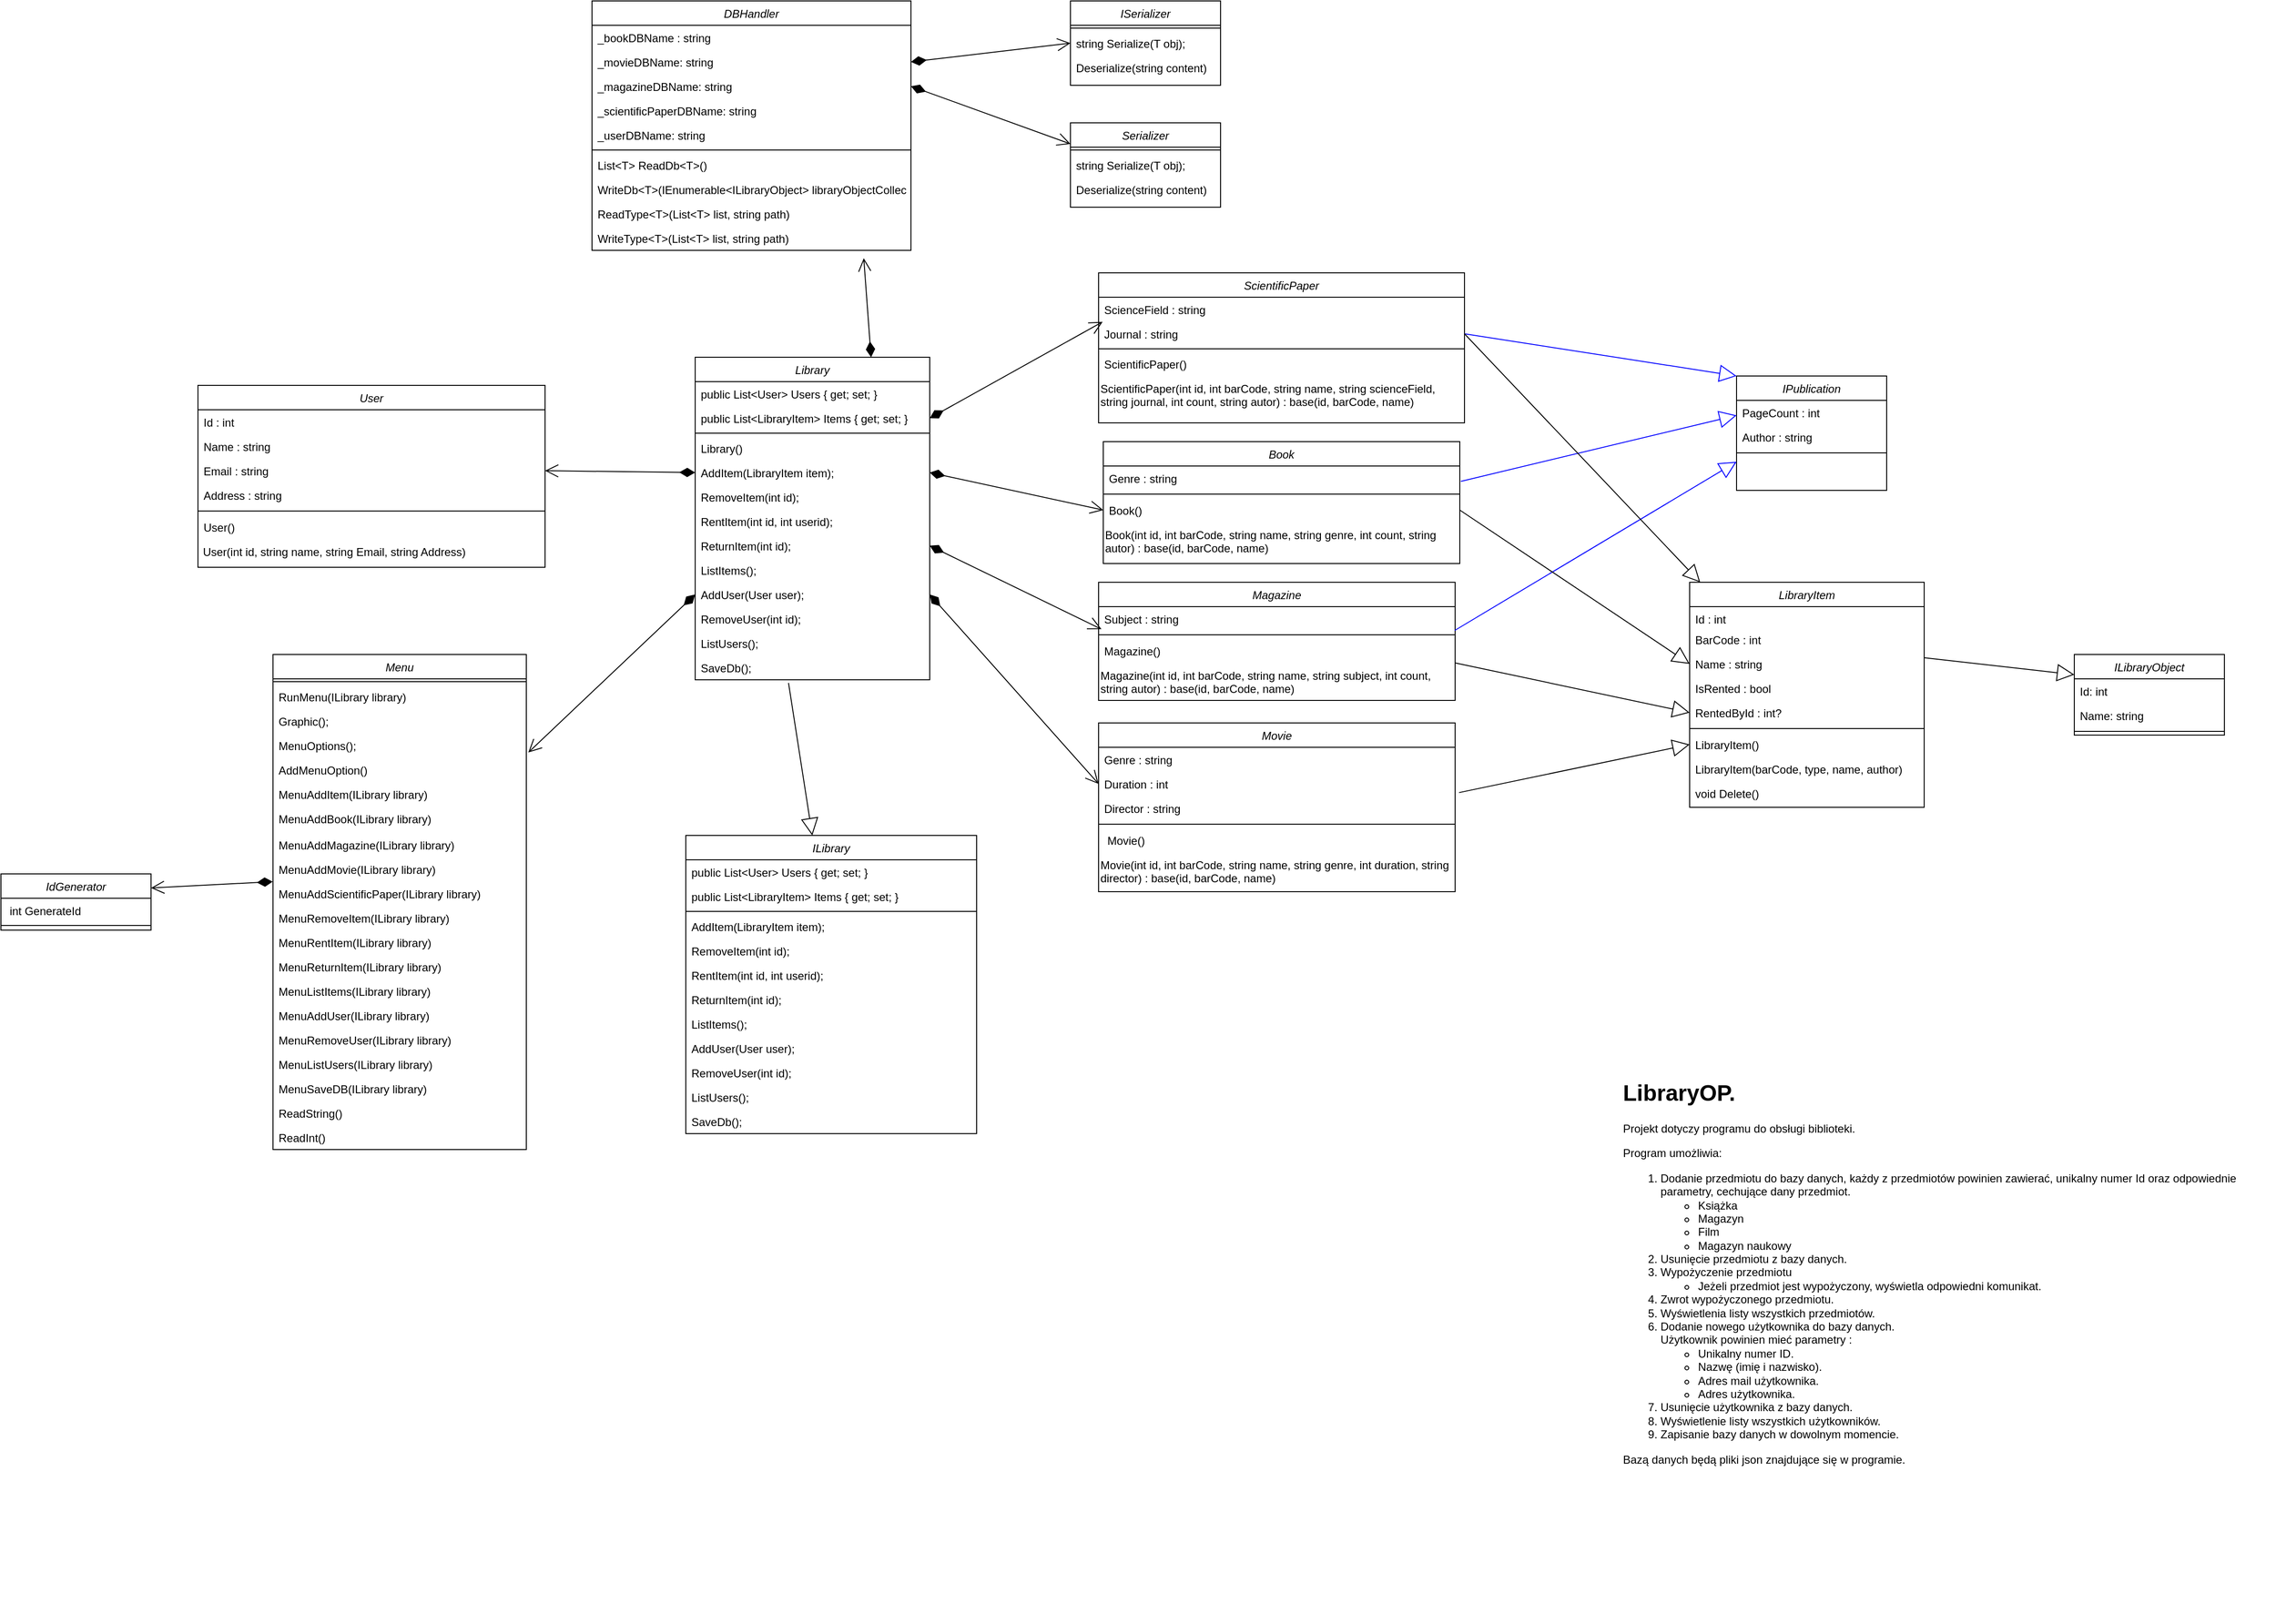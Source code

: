 <mxfile version="20.0.1" type="device"><diagram id="C5RBs43oDa-KdzZeNtuy" name="Page-1"><mxGraphModel dx="4221" dy="4567" grid="1" gridSize="10" guides="1" tooltips="1" connect="1" arrows="1" fold="1" page="1" pageScale="1" pageWidth="827" pageHeight="1169" math="0" shadow="0"><root><mxCell id="WIyWlLk6GJQsqaUBKTNV-0"/><mxCell id="WIyWlLk6GJQsqaUBKTNV-1" parent="WIyWlLk6GJQsqaUBKTNV-0"/><mxCell id="qsoftLetwUv-1XfRjj7w-7" value="LibraryItem" style="swimlane;fontStyle=2;align=center;verticalAlign=top;childLayout=stackLayout;horizontal=1;startSize=26;horizontalStack=0;resizeParent=1;resizeLast=0;collapsible=1;marginBottom=0;rounded=0;shadow=0;strokeWidth=1;" parent="WIyWlLk6GJQsqaUBKTNV-1" vertex="1"><mxGeometry x="1030" y="-1110" width="250" height="240" as="geometry"><mxRectangle x="230" y="140" width="160" height="26" as="alternateBounds"/></mxGeometry></mxCell><mxCell id="qsoftLetwUv-1XfRjj7w-8" value="Id : int" style="text;align=left;verticalAlign=top;spacingLeft=4;spacingRight=4;overflow=hidden;rotatable=0;points=[[0,0.5],[1,0.5]];portConstraint=eastwest;" parent="qsoftLetwUv-1XfRjj7w-7" vertex="1"><mxGeometry y="26" width="250" height="22" as="geometry"/></mxCell><mxCell id="qsoftLetwUv-1XfRjj7w-9" value="BarCode : int" style="text;align=left;verticalAlign=top;spacingLeft=4;spacingRight=4;overflow=hidden;rotatable=0;points=[[0,0.5],[1,0.5]];portConstraint=eastwest;rounded=0;shadow=0;html=0;" parent="qsoftLetwUv-1XfRjj7w-7" vertex="1"><mxGeometry y="48" width="250" height="26" as="geometry"/></mxCell><mxCell id="qsoftLetwUv-1XfRjj7w-42" value="Name : string" style="text;align=left;verticalAlign=top;spacingLeft=4;spacingRight=4;overflow=hidden;rotatable=0;points=[[0,0.5],[1,0.5]];portConstraint=eastwest;rounded=0;shadow=0;html=0;" parent="qsoftLetwUv-1XfRjj7w-7" vertex="1"><mxGeometry y="74" width="250" height="26" as="geometry"/></mxCell><mxCell id="qsoftLetwUv-1XfRjj7w-46" value="IsRented : bool" style="text;align=left;verticalAlign=top;spacingLeft=4;spacingRight=4;overflow=hidden;rotatable=0;points=[[0,0.5],[1,0.5]];portConstraint=eastwest;rounded=0;shadow=0;html=0;" parent="qsoftLetwUv-1XfRjj7w-7" vertex="1"><mxGeometry y="100" width="250" height="26" as="geometry"/></mxCell><mxCell id="qsoftLetwUv-1XfRjj7w-64" value="RentedById : int?" style="text;align=left;verticalAlign=top;spacingLeft=4;spacingRight=4;overflow=hidden;rotatable=0;points=[[0,0.5],[1,0.5]];portConstraint=eastwest;rounded=0;shadow=0;html=0;" parent="qsoftLetwUv-1XfRjj7w-7" vertex="1"><mxGeometry y="126" width="250" height="26" as="geometry"/></mxCell><mxCell id="qsoftLetwUv-1XfRjj7w-11" value="" style="line;html=1;strokeWidth=1;align=left;verticalAlign=middle;spacingTop=-1;spacingLeft=3;spacingRight=3;rotatable=0;labelPosition=right;points=[];portConstraint=eastwest;" parent="qsoftLetwUv-1XfRjj7w-7" vertex="1"><mxGeometry y="152" width="250" height="8" as="geometry"/></mxCell><mxCell id="qsoftLetwUv-1XfRjj7w-12" value="LibraryItem()" style="text;align=left;verticalAlign=top;spacingLeft=4;spacingRight=4;overflow=hidden;rotatable=0;points=[[0,0.5],[1,0.5]];portConstraint=eastwest;" parent="qsoftLetwUv-1XfRjj7w-7" vertex="1"><mxGeometry y="160" width="250" height="26" as="geometry"/></mxCell><mxCell id="PAj02C2K0iQM7mVPFF3U-43" value="LibraryItem(barCode, type, name, author)" style="text;align=left;verticalAlign=top;spacingLeft=4;spacingRight=4;overflow=hidden;rotatable=0;points=[[0,0.5],[1,0.5]];portConstraint=eastwest;" parent="qsoftLetwUv-1XfRjj7w-7" vertex="1"><mxGeometry y="186" width="250" height="26" as="geometry"/></mxCell><mxCell id="qsoftLetwUv-1XfRjj7w-48" value="void Delete()" style="text;align=left;verticalAlign=top;spacingLeft=4;spacingRight=4;overflow=hidden;rotatable=0;points=[[0,0.5],[1,0.5]];portConstraint=eastwest;" parent="qsoftLetwUv-1XfRjj7w-7" vertex="1"><mxGeometry y="212" width="250" height="18" as="geometry"/></mxCell><mxCell id="qsoftLetwUv-1XfRjj7w-14" value="Book" style="swimlane;fontStyle=2;align=center;verticalAlign=top;childLayout=stackLayout;horizontal=1;startSize=26;horizontalStack=0;resizeParent=1;resizeLast=0;collapsible=1;marginBottom=0;rounded=0;shadow=0;strokeWidth=1;" parent="WIyWlLk6GJQsqaUBKTNV-1" vertex="1"><mxGeometry x="405" y="-1260" width="380" height="130" as="geometry"><mxRectangle x="230" y="140" width="160" height="26" as="alternateBounds"/></mxGeometry></mxCell><mxCell id="qsoftLetwUv-1XfRjj7w-51" value="Genre : string" style="text;align=left;verticalAlign=top;spacingLeft=4;spacingRight=4;overflow=hidden;rotatable=0;points=[[0,0.5],[1,0.5]];portConstraint=eastwest;" parent="qsoftLetwUv-1XfRjj7w-14" vertex="1"><mxGeometry y="26" width="380" height="26" as="geometry"/></mxCell><mxCell id="qsoftLetwUv-1XfRjj7w-18" value="" style="line;html=1;strokeWidth=1;align=left;verticalAlign=middle;spacingTop=-1;spacingLeft=3;spacingRight=3;rotatable=0;labelPosition=right;points=[];portConstraint=eastwest;" parent="qsoftLetwUv-1XfRjj7w-14" vertex="1"><mxGeometry y="52" width="380" height="8" as="geometry"/></mxCell><mxCell id="PAj02C2K0iQM7mVPFF3U-49" value="Book() &#xA;&#xA;" style="text;align=left;verticalAlign=top;spacingLeft=4;spacingRight=4;overflow=hidden;rotatable=0;points=[[0,0.5],[1,0.5]];portConstraint=eastwest;" parent="qsoftLetwUv-1XfRjj7w-14" vertex="1"><mxGeometry y="60" width="380" height="26" as="geometry"/></mxCell><mxCell id="PAj02C2K0iQM7mVPFF3U-52" value="Book(int id, int barCode, string name, string genre, int count, string autor) : base(id, barCode, name)" style="text;whiteSpace=wrap;html=1;" parent="qsoftLetwUv-1XfRjj7w-14" vertex="1"><mxGeometry y="86" width="380" height="30" as="geometry"/></mxCell><mxCell id="qsoftLetwUv-1XfRjj7w-21" value="Movie" style="swimlane;fontStyle=2;align=center;verticalAlign=top;childLayout=stackLayout;horizontal=1;startSize=26;horizontalStack=0;resizeParent=1;resizeLast=0;collapsible=1;marginBottom=0;rounded=0;shadow=0;strokeWidth=1;" parent="WIyWlLk6GJQsqaUBKTNV-1" vertex="1"><mxGeometry x="400" y="-960" width="380" height="180" as="geometry"><mxRectangle x="230" y="140" width="160" height="26" as="alternateBounds"/></mxGeometry></mxCell><mxCell id="qsoftLetwUv-1XfRjj7w-22" value="Genre : string" style="text;align=left;verticalAlign=top;spacingLeft=4;spacingRight=4;overflow=hidden;rotatable=0;points=[[0,0.5],[1,0.5]];portConstraint=eastwest;" parent="qsoftLetwUv-1XfRjj7w-21" vertex="1"><mxGeometry y="26" width="380" height="26" as="geometry"/></mxCell><mxCell id="qsoftLetwUv-1XfRjj7w-52" value="Duration : int" style="text;align=left;verticalAlign=top;spacingLeft=4;spacingRight=4;overflow=hidden;rotatable=0;points=[[0,0.5],[1,0.5]];portConstraint=eastwest;" parent="qsoftLetwUv-1XfRjj7w-21" vertex="1"><mxGeometry y="52" width="380" height="26" as="geometry"/></mxCell><mxCell id="qsoftLetwUv-1XfRjj7w-56" value="Director : string" style="text;align=left;verticalAlign=top;spacingLeft=4;spacingRight=4;overflow=hidden;rotatable=0;points=[[0,0.5],[1,0.5]];portConstraint=eastwest;" parent="qsoftLetwUv-1XfRjj7w-21" vertex="1"><mxGeometry y="78" width="380" height="26" as="geometry"/></mxCell><mxCell id="qsoftLetwUv-1XfRjj7w-25" value="" style="line;html=1;strokeWidth=1;align=left;verticalAlign=middle;spacingTop=-1;spacingLeft=3;spacingRight=3;rotatable=0;labelPosition=right;points=[];portConstraint=eastwest;" parent="qsoftLetwUv-1XfRjj7w-21" vertex="1"><mxGeometry y="104" width="380" height="8" as="geometry"/></mxCell><mxCell id="PAj02C2K0iQM7mVPFF3U-50" value=" Movie()" style="text;align=left;verticalAlign=top;spacingLeft=4;spacingRight=4;overflow=hidden;rotatable=0;points=[[0,0.5],[1,0.5]];portConstraint=eastwest;" parent="qsoftLetwUv-1XfRjj7w-21" vertex="1"><mxGeometry y="112" width="380" height="26" as="geometry"/></mxCell><mxCell id="PAj02C2K0iQM7mVPFF3U-54" value="Movie(int id, int barCode, string name, string genre, int duration, string director) : base(id, barCode, name)" style="text;whiteSpace=wrap;html=1;" parent="qsoftLetwUv-1XfRjj7w-21" vertex="1"><mxGeometry y="138" width="380" height="30" as="geometry"/></mxCell><mxCell id="qsoftLetwUv-1XfRjj7w-28" value="Magazine" style="swimlane;fontStyle=2;align=center;verticalAlign=top;childLayout=stackLayout;horizontal=1;startSize=26;horizontalStack=0;resizeParent=1;resizeLast=0;collapsible=1;marginBottom=0;rounded=0;shadow=0;strokeWidth=1;" parent="WIyWlLk6GJQsqaUBKTNV-1" vertex="1"><mxGeometry x="400" y="-1110" width="380" height="126" as="geometry"><mxRectangle x="230" y="140" width="160" height="26" as="alternateBounds"/></mxGeometry></mxCell><mxCell id="qsoftLetwUv-1XfRjj7w-29" value="Subject : string" style="text;align=left;verticalAlign=top;spacingLeft=4;spacingRight=4;overflow=hidden;rotatable=0;points=[[0,0.5],[1,0.5]];portConstraint=eastwest;" parent="qsoftLetwUv-1XfRjj7w-28" vertex="1"><mxGeometry y="26" width="380" height="26" as="geometry"/></mxCell><mxCell id="qsoftLetwUv-1XfRjj7w-32" value="" style="line;html=1;strokeWidth=1;align=left;verticalAlign=middle;spacingTop=-1;spacingLeft=3;spacingRight=3;rotatable=0;labelPosition=right;points=[];portConstraint=eastwest;" parent="qsoftLetwUv-1XfRjj7w-28" vertex="1"><mxGeometry y="52" width="380" height="8" as="geometry"/></mxCell><mxCell id="PAj02C2K0iQM7mVPFF3U-48" value="Magazine()" style="text;align=left;verticalAlign=top;spacingLeft=4;spacingRight=4;overflow=hidden;rotatable=0;points=[[0,0.5],[1,0.5]];portConstraint=eastwest;" parent="qsoftLetwUv-1XfRjj7w-28" vertex="1"><mxGeometry y="60" width="380" height="26" as="geometry"/></mxCell><mxCell id="PAj02C2K0iQM7mVPFF3U-53" value="Magazine(int id, int barCode, string name, string subject, int count, string autor) : base(id, barCode, name)" style="text;whiteSpace=wrap;html=1;" parent="qsoftLetwUv-1XfRjj7w-28" vertex="1"><mxGeometry y="86" width="380" height="30" as="geometry"/></mxCell><mxCell id="qsoftLetwUv-1XfRjj7w-35" value="ScientificPaper" style="swimlane;fontStyle=2;align=center;verticalAlign=top;childLayout=stackLayout;horizontal=1;startSize=26;horizontalStack=0;resizeParent=1;resizeLast=0;collapsible=1;marginBottom=0;rounded=0;shadow=0;strokeWidth=1;" parent="WIyWlLk6GJQsqaUBKTNV-1" vertex="1"><mxGeometry x="400" y="-1440" width="390" height="160" as="geometry"><mxRectangle x="230" y="140" width="160" height="26" as="alternateBounds"/></mxGeometry></mxCell><mxCell id="qsoftLetwUv-1XfRjj7w-36" value="ScienceField : string" style="text;align=left;verticalAlign=top;spacingLeft=4;spacingRight=4;overflow=hidden;rotatable=0;points=[[0,0.5],[1,0.5]];portConstraint=eastwest;" parent="qsoftLetwUv-1XfRjj7w-35" vertex="1"><mxGeometry y="26" width="390" height="26" as="geometry"/></mxCell><mxCell id="qsoftLetwUv-1XfRjj7w-53" value="Journal : string" style="text;align=left;verticalAlign=top;spacingLeft=4;spacingRight=4;overflow=hidden;rotatable=0;points=[[0,0.5],[1,0.5]];portConstraint=eastwest;rounded=0;shadow=0;html=0;" parent="qsoftLetwUv-1XfRjj7w-35" vertex="1"><mxGeometry y="52" width="390" height="26" as="geometry"/></mxCell><mxCell id="qsoftLetwUv-1XfRjj7w-39" value="" style="line;html=1;strokeWidth=1;align=left;verticalAlign=middle;spacingTop=-1;spacingLeft=3;spacingRight=3;rotatable=0;labelPosition=right;points=[];portConstraint=eastwest;" parent="qsoftLetwUv-1XfRjj7w-35" vertex="1"><mxGeometry y="78" width="390" height="6" as="geometry"/></mxCell><mxCell id="PAj02C2K0iQM7mVPFF3U-55" value="ScientificPaper()" style="text;align=left;verticalAlign=top;spacingLeft=4;spacingRight=4;overflow=hidden;rotatable=0;points=[[0,0.5],[1,0.5]];portConstraint=eastwest;" parent="qsoftLetwUv-1XfRjj7w-35" vertex="1"><mxGeometry y="84" width="390" height="26" as="geometry"/></mxCell><mxCell id="PAj02C2K0iQM7mVPFF3U-51" value="ScientificPaper(int id, int barCode, string name, string scienceField, string journal, int count, string autor) : base(id, barCode, name)" style="text;whiteSpace=wrap;html=1;" parent="qsoftLetwUv-1XfRjj7w-35" vertex="1"><mxGeometry y="110" width="390" height="30" as="geometry"/></mxCell><mxCell id="qsoftLetwUv-1XfRjj7w-57" value="IPublication" style="swimlane;fontStyle=2;align=center;verticalAlign=top;childLayout=stackLayout;horizontal=1;startSize=26;horizontalStack=0;resizeParent=1;resizeLast=0;collapsible=1;marginBottom=0;rounded=0;shadow=0;strokeWidth=1;" parent="WIyWlLk6GJQsqaUBKTNV-1" vertex="1"><mxGeometry x="1080" y="-1330" width="160" height="122" as="geometry"><mxRectangle x="230" y="140" width="160" height="26" as="alternateBounds"/></mxGeometry></mxCell><mxCell id="qsoftLetwUv-1XfRjj7w-59" value="PageCount : int" style="text;align=left;verticalAlign=top;spacingLeft=4;spacingRight=4;overflow=hidden;rotatable=0;points=[[0,0.5],[1,0.5]];portConstraint=eastwest;rounded=0;shadow=0;html=0;" parent="qsoftLetwUv-1XfRjj7w-57" vertex="1"><mxGeometry y="26" width="160" height="26" as="geometry"/></mxCell><mxCell id="qsoftLetwUv-1XfRjj7w-63" value="Author : string" style="text;align=left;verticalAlign=top;spacingLeft=4;spacingRight=4;overflow=hidden;rotatable=0;points=[[0,0.5],[1,0.5]];portConstraint=eastwest;rounded=0;shadow=0;html=0;" parent="qsoftLetwUv-1XfRjj7w-57" vertex="1"><mxGeometry y="52" width="160" height="26" as="geometry"/></mxCell><mxCell id="qsoftLetwUv-1XfRjj7w-61" value="" style="line;html=1;strokeWidth=1;align=left;verticalAlign=middle;spacingTop=-1;spacingLeft=3;spacingRight=3;rotatable=0;labelPosition=right;points=[];portConstraint=eastwest;" parent="qsoftLetwUv-1XfRjj7w-57" vertex="1"><mxGeometry y="78" width="160" height="8" as="geometry"/></mxCell><mxCell id="qsoftLetwUv-1XfRjj7w-65" value="User" style="swimlane;fontStyle=2;align=center;verticalAlign=top;childLayout=stackLayout;horizontal=1;startSize=26;horizontalStack=0;resizeParent=1;resizeLast=0;collapsible=1;marginBottom=0;rounded=0;shadow=0;strokeWidth=1;" parent="WIyWlLk6GJQsqaUBKTNV-1" vertex="1"><mxGeometry x="-560" y="-1320" width="370" height="194" as="geometry"><mxRectangle x="230" y="140" width="160" height="26" as="alternateBounds"/></mxGeometry></mxCell><mxCell id="qsoftLetwUv-1XfRjj7w-66" value="Id : int" style="text;align=left;verticalAlign=top;spacingLeft=4;spacingRight=4;overflow=hidden;rotatable=0;points=[[0,0.5],[1,0.5]];portConstraint=eastwest;" parent="qsoftLetwUv-1XfRjj7w-65" vertex="1"><mxGeometry y="26" width="370" height="26" as="geometry"/></mxCell><mxCell id="qsoftLetwUv-1XfRjj7w-70" value="Name : string" style="text;align=left;verticalAlign=top;spacingLeft=4;spacingRight=4;overflow=hidden;rotatable=0;points=[[0,0.5],[1,0.5]];portConstraint=eastwest;" parent="qsoftLetwUv-1XfRjj7w-65" vertex="1"><mxGeometry y="52" width="370" height="26" as="geometry"/></mxCell><mxCell id="qsoftLetwUv-1XfRjj7w-71" value="Email : string" style="text;align=left;verticalAlign=top;spacingLeft=4;spacingRight=4;overflow=hidden;rotatable=0;points=[[0,0.5],[1,0.5]];portConstraint=eastwest;" parent="qsoftLetwUv-1XfRjj7w-65" vertex="1"><mxGeometry y="78" width="370" height="26" as="geometry"/></mxCell><mxCell id="qsoftLetwUv-1XfRjj7w-72" value="Address : string" style="text;align=left;verticalAlign=top;spacingLeft=4;spacingRight=4;overflow=hidden;rotatable=0;points=[[0,0.5],[1,0.5]];portConstraint=eastwest;" parent="qsoftLetwUv-1XfRjj7w-65" vertex="1"><mxGeometry y="104" width="370" height="26" as="geometry"/></mxCell><mxCell id="qsoftLetwUv-1XfRjj7w-67" value="" style="line;html=1;strokeWidth=1;align=left;verticalAlign=middle;spacingTop=-1;spacingLeft=3;spacingRight=3;rotatable=0;labelPosition=right;points=[];portConstraint=eastwest;" parent="qsoftLetwUv-1XfRjj7w-65" vertex="1"><mxGeometry y="130" width="370" height="8" as="geometry"/></mxCell><mxCell id="qsoftLetwUv-1XfRjj7w-80" value="User() " style="text;align=left;verticalAlign=top;spacingLeft=4;spacingRight=4;overflow=hidden;rotatable=0;points=[[0,0.5],[1,0.5]];portConstraint=eastwest;" parent="qsoftLetwUv-1XfRjj7w-65" vertex="1"><mxGeometry y="138" width="370" height="26" as="geometry"/></mxCell><mxCell id="PAj02C2K0iQM7mVPFF3U-47" value="&amp;nbsp;User(int id, string name, string Email, string Address) " style="text;whiteSpace=wrap;html=1;" parent="qsoftLetwUv-1XfRjj7w-65" vertex="1"><mxGeometry y="164" width="370" height="30" as="geometry"/></mxCell><mxCell id="qsoftLetwUv-1XfRjj7w-86" value="Extends" style="endArrow=block;endSize=16;endFill=0;html=1;rounded=0;entryX=0;entryY=0;entryDx=0;entryDy=0;fontFamily=Comic Sans MS;fontColor=none;noLabel=1;strokeColor=#0000FF;exitX=1;exitY=0.5;exitDx=0;exitDy=0;" parent="WIyWlLk6GJQsqaUBKTNV-1" source="qsoftLetwUv-1XfRjj7w-53" target="qsoftLetwUv-1XfRjj7w-57" edge="1"><mxGeometry width="160" relative="1" as="geometry"><mxPoint x="730" y="-1390" as="sourcePoint"/><mxPoint x="360" y="-1330" as="targetPoint"/><Array as="points"/></mxGeometry></mxCell><mxCell id="qsoftLetwUv-1XfRjj7w-87" value="Extends" style="endArrow=block;endSize=16;endFill=0;html=1;rounded=0;exitX=1.003;exitY=0.63;exitDx=0;exitDy=0;entryX=0;entryY=0.615;entryDx=0;entryDy=0;entryPerimeter=0;fontFamily=Comic Sans MS;strokeColor=#0000FF;fontColor=none;noLabel=1;exitPerimeter=0;" parent="WIyWlLk6GJQsqaUBKTNV-1" source="qsoftLetwUv-1XfRjj7w-51" target="qsoftLetwUv-1XfRjj7w-59" edge="1"><mxGeometry width="160" relative="1" as="geometry"><mxPoint x="740" y="-1395" as="sourcePoint"/><mxPoint x="892.64" y="-1300.56" as="targetPoint"/><Array as="points"/></mxGeometry></mxCell><mxCell id="qsoftLetwUv-1XfRjj7w-88" value="Extends" style="endArrow=block;endSize=16;endFill=0;html=1;rounded=0;exitX=0.999;exitY=0.976;exitDx=0;exitDy=0;fontFamily=Comic Sans MS;strokeColor=#0000FF;fontColor=none;noLabel=1;exitPerimeter=0;entryX=0;entryY=0.75;entryDx=0;entryDy=0;" parent="WIyWlLk6GJQsqaUBKTNV-1" source="qsoftLetwUv-1XfRjj7w-29" target="qsoftLetwUv-1XfRjj7w-57" edge="1"><mxGeometry width="160" relative="1" as="geometry"><mxPoint x="730.0" y="-1159.004" as="sourcePoint"/><mxPoint x="810" y="-1230" as="targetPoint"/><Array as="points"/></mxGeometry></mxCell><mxCell id="qsoftLetwUv-1XfRjj7w-90" value="Extends" style="endArrow=block;endSize=16;endFill=0;html=1;rounded=0;fontFamily=Comic Sans MS;strokeColor=default;fontColor=none;noLabel=1;exitX=1;exitY=0.5;exitDx=0;exitDy=0;" parent="WIyWlLk6GJQsqaUBKTNV-1" source="qsoftLetwUv-1XfRjj7w-53" target="qsoftLetwUv-1XfRjj7w-7" edge="1"><mxGeometry width="160" relative="1" as="geometry"><mxPoint x="730" y="-1389" as="sourcePoint"/><mxPoint x="664" y="-1527" as="targetPoint"/><Array as="points"/></mxGeometry></mxCell><mxCell id="qsoftLetwUv-1XfRjj7w-91" value="Extends" style="endArrow=block;endSize=16;endFill=0;html=1;rounded=0;entryX=0;entryY=0.5;entryDx=0;entryDy=0;fontFamily=Comic Sans MS;strokeColor=default;fontColor=none;noLabel=1;exitX=1;exitY=0.5;exitDx=0;exitDy=0;" parent="WIyWlLk6GJQsqaUBKTNV-1" source="PAj02C2K0iQM7mVPFF3U-49" target="qsoftLetwUv-1XfRjj7w-42" edge="1"><mxGeometry width="160" relative="1" as="geometry"><mxPoint x="730" y="-1270" as="sourcePoint"/><mxPoint x="490.5" y="-1269.994" as="targetPoint"/><Array as="points"/></mxGeometry></mxCell><mxCell id="qsoftLetwUv-1XfRjj7w-92" value="Extends" style="endArrow=block;endSize=16;endFill=0;html=1;rounded=0;entryX=0;entryY=0.5;entryDx=0;entryDy=0;fontFamily=Comic Sans MS;strokeColor=default;fontColor=none;noLabel=1;exitX=1;exitY=0;exitDx=0;exitDy=0;" parent="WIyWlLk6GJQsqaUBKTNV-1" source="PAj02C2K0iQM7mVPFF3U-53" target="qsoftLetwUv-1XfRjj7w-64" edge="1"><mxGeometry width="160" relative="1" as="geometry"><mxPoint x="730" y="-1150" as="sourcePoint"/><mxPoint x="490.0" y="-1158.994" as="targetPoint"/><Array as="points"/></mxGeometry></mxCell><mxCell id="qsoftLetwUv-1XfRjj7w-93" value="Extends" style="endArrow=block;endSize=16;endFill=0;html=1;rounded=0;fontFamily=Comic Sans MS;strokeColor=default;fontColor=none;noLabel=1;exitX=1.011;exitY=0.858;exitDx=0;exitDy=0;exitPerimeter=0;entryX=0;entryY=0.5;entryDx=0;entryDy=0;" parent="WIyWlLk6GJQsqaUBKTNV-1" source="qsoftLetwUv-1XfRjj7w-52" target="qsoftLetwUv-1XfRjj7w-12" edge="1"><mxGeometry width="160" relative="1" as="geometry"><mxPoint x="569.5" y="-1070" as="sourcePoint"/><mxPoint x="930" y="-960" as="targetPoint"/><Array as="points"/></mxGeometry></mxCell><mxCell id="qsoftLetwUv-1XfRjj7w-94" value="1" style="endArrow=open;html=1;endSize=12;startArrow=diamondThin;startSize=14;startFill=1;align=left;verticalAlign=bottom;rounded=0;fontFamily=Comic Sans MS;fontColor=none;strokeColor=#000000;entryX=0.011;entryY=0.009;entryDx=0;entryDy=0;entryPerimeter=0;exitX=1;exitY=0.5;exitDx=0;exitDy=0;noLabel=1;" parent="WIyWlLk6GJQsqaUBKTNV-1" source="fugkVrFjksdR4xH78La0-17" target="qsoftLetwUv-1XfRjj7w-53" edge="1"><mxGeometry x="-1" y="3" relative="1" as="geometry"><mxPoint x="230.56" y="-1308.172" as="sourcePoint"/><mxPoint x="430" y="-1150" as="targetPoint"/></mxGeometry></mxCell><mxCell id="qsoftLetwUv-1XfRjj7w-95" value="1" style="endArrow=open;html=1;endSize=12;startArrow=diamondThin;startSize=14;startFill=1;align=left;verticalAlign=bottom;rounded=0;fontFamily=Comic Sans MS;fontColor=none;strokeColor=#000000;entryX=0;entryY=0.5;entryDx=0;entryDy=0;exitX=1;exitY=0.5;exitDx=0;exitDy=0;noLabel=1;" parent="WIyWlLk6GJQsqaUBKTNV-1" source="fugkVrFjksdR4xH78La0-19" target="PAj02C2K0iQM7mVPFF3U-49" edge="1"><mxGeometry x="-1" y="3" relative="1" as="geometry"><mxPoint x="229.16" y="-1236.75" as="sourcePoint"/><mxPoint x="570.08" y="-1259.996" as="targetPoint"/></mxGeometry></mxCell><mxCell id="qsoftLetwUv-1XfRjj7w-96" value="1" style="endArrow=open;html=1;endSize=12;startArrow=diamondThin;startSize=14;startFill=1;align=left;verticalAlign=bottom;rounded=0;fontFamily=Comic Sans MS;fontColor=none;strokeColor=#000000;entryX=0.008;entryY=0.923;entryDx=0;entryDy=0;entryPerimeter=0;exitX=1;exitY=0.5;exitDx=0;exitDy=0;labelBackgroundColor=default;noLabel=1;" parent="WIyWlLk6GJQsqaUBKTNV-1" source="fugkVrFjksdR4xH78La0-22" target="qsoftLetwUv-1XfRjj7w-29" edge="1"><mxGeometry x="-1" y="3" relative="1" as="geometry"><mxPoint x="229.72" y="-1130.002" as="sourcePoint"/><mxPoint x="570.08" y="-1158.996" as="targetPoint"/></mxGeometry></mxCell><mxCell id="qsoftLetwUv-1XfRjj7w-97" value="1" style="endArrow=open;html=1;endSize=12;startArrow=diamondThin;startSize=14;startFill=1;align=left;verticalAlign=bottom;rounded=0;fontFamily=Comic Sans MS;fontColor=none;strokeColor=#000000;entryX=0;entryY=0.5;entryDx=0;entryDy=0;noLabel=1;exitX=1;exitY=0.5;exitDx=0;exitDy=0;" parent="WIyWlLk6GJQsqaUBKTNV-1" source="fugkVrFjksdR4xH78La0-24" target="qsoftLetwUv-1XfRjj7w-52" edge="1"><mxGeometry x="-1" y="3" relative="1" as="geometry"><mxPoint x="230" y="-1063" as="sourcePoint"/><mxPoint x="570.08" y="-1045.576" as="targetPoint"/></mxGeometry></mxCell><mxCell id="OWJ-xp1VlsRdqCInAx5l-0" value="&lt;h1&gt;LibraryOP.&lt;br&gt;&lt;/h1&gt;&lt;p&gt;Projekt dotyczy programu do obsługi biblioteki.&lt;/p&gt;&lt;p&gt;Program umożliwia:&lt;/p&gt;&lt;ol&gt;&lt;li&gt;Dodanie przedmiotu do bazy danych, każdy z przedmiotów powinien zawierać, unikalny numer Id oraz odpowiednie parametry, cechujące dany przedmiot.&lt;br&gt;&lt;/li&gt;&lt;ul&gt;&lt;li&gt;Książka&lt;/li&gt;&lt;li&gt;Magazyn&lt;/li&gt;&lt;li&gt;Film&lt;/li&gt;&lt;li&gt;Magazyn naukowy&lt;br&gt;&lt;/li&gt;&lt;/ul&gt;&lt;li&gt;Usunięcie przedmiotu z bazy danych.&lt;/li&gt;&lt;li&gt;Wypożyczenie przedmiotu&lt;/li&gt;&lt;ul&gt;&lt;li&gt;Jeżeli przedmiot jest wypożyczony, wyświetla odpowiedni komunikat.&lt;br&gt;&lt;/li&gt;&lt;/ul&gt;&lt;li&gt;Zwrot wypożyczonego przedmiotu.&lt;/li&gt;&lt;li&gt;Wyświetlenia listy wszystkich przedmiotów.&lt;/li&gt;&lt;li&gt;Dodanie nowego użytkownika do bazy danych. &lt;br&gt;Użytkownik powinien mieć parametry :&lt;/li&gt;&lt;ul&gt;&lt;li&gt;Unikalny numer ID.&lt;/li&gt;&lt;li&gt;Nazwę (imię i nazwisko).&lt;/li&gt;&lt;li&gt;Adres mail użytkownika.&lt;/li&gt;&lt;li&gt;Adres użytkownika.&lt;br&gt;&lt;/li&gt;&lt;/ul&gt;&lt;li&gt;Usunięcie użytkownika z bazy danych.&lt;/li&gt;&lt;li&gt;Wyświetlenie listy wszystkich użytkowników.&lt;/li&gt;&lt;li&gt;Zapisanie bazy danych w dowolnym momencie.&lt;br&gt;&lt;/li&gt;&lt;/ol&gt;&lt;div&gt;Bazą danych będą pliki json znajdujące się w programie.&lt;/div&gt;&lt;div&gt;&lt;br&gt;&lt;/div&gt;&lt;p&gt;&lt;br&gt;&lt;/p&gt;" style="text;html=1;strokeColor=none;fillColor=none;spacing=5;spacingTop=-20;whiteSpace=wrap;overflow=hidden;rounded=0;" parent="WIyWlLk6GJQsqaUBKTNV-1" vertex="1"><mxGeometry x="954" y="-585" width="700" height="585" as="geometry"/></mxCell><mxCell id="PAj02C2K0iQM7mVPFF3U-0" value="Menu" style="swimlane;fontStyle=2;align=center;verticalAlign=top;childLayout=stackLayout;horizontal=1;startSize=26;horizontalStack=0;resizeParent=1;resizeLast=0;collapsible=1;marginBottom=0;rounded=0;shadow=0;strokeWidth=1;" parent="WIyWlLk6GJQsqaUBKTNV-1" vertex="1"><mxGeometry x="-480" y="-1033" width="270" height="528" as="geometry"><mxRectangle x="230" y="140" width="160" height="26" as="alternateBounds"/></mxGeometry></mxCell><mxCell id="PAj02C2K0iQM7mVPFF3U-3" value="" style="line;html=1;strokeWidth=1;align=left;verticalAlign=middle;spacingTop=-1;spacingLeft=3;spacingRight=3;rotatable=0;labelPosition=right;points=[];portConstraint=eastwest;" parent="PAj02C2K0iQM7mVPFF3U-0" vertex="1"><mxGeometry y="26" width="270" height="6" as="geometry"/></mxCell><mxCell id="PAj02C2K0iQM7mVPFF3U-2" value="RunMenu(ILibrary library)" style="text;align=left;verticalAlign=top;spacingLeft=4;spacingRight=4;overflow=hidden;rotatable=0;points=[[0,0.5],[1,0.5]];portConstraint=eastwest;rounded=0;shadow=0;html=0;" parent="PAj02C2K0iQM7mVPFF3U-0" vertex="1"><mxGeometry y="32" width="270" height="26" as="geometry"/></mxCell><mxCell id="PAj02C2K0iQM7mVPFF3U-1" value="Graphic();" style="text;align=left;verticalAlign=top;spacingLeft=4;spacingRight=4;overflow=hidden;rotatable=0;points=[[0,0.5],[1,0.5]];portConstraint=eastwest;" parent="PAj02C2K0iQM7mVPFF3U-0" vertex="1"><mxGeometry y="58" width="270" height="26" as="geometry"/></mxCell><mxCell id="PAj02C2K0iQM7mVPFF3U-17" value="MenuOptions();" style="text;align=left;verticalAlign=top;spacingLeft=4;spacingRight=4;overflow=hidden;rotatable=0;points=[[0,0.5],[1,0.5]];portConstraint=eastwest;" parent="PAj02C2K0iQM7mVPFF3U-0" vertex="1"><mxGeometry y="84" width="270" height="26" as="geometry"/></mxCell><mxCell id="PAj02C2K0iQM7mVPFF3U-18" value="AddMenuOption()" style="text;align=left;verticalAlign=top;spacingLeft=4;spacingRight=4;overflow=hidden;rotatable=0;points=[[0,0.5],[1,0.5]];portConstraint=eastwest;" parent="PAj02C2K0iQM7mVPFF3U-0" vertex="1"><mxGeometry y="110" width="270" height="26" as="geometry"/></mxCell><mxCell id="PAj02C2K0iQM7mVPFF3U-19" value="MenuAddItem(ILibrary library)" style="text;align=left;verticalAlign=top;spacingLeft=4;spacingRight=4;overflow=hidden;rotatable=0;points=[[0,0.5],[1,0.5]];portConstraint=eastwest;" parent="PAj02C2K0iQM7mVPFF3U-0" vertex="1"><mxGeometry y="136" width="270" height="26" as="geometry"/></mxCell><mxCell id="PAj02C2K0iQM7mVPFF3U-16" value="MenuAddBook(ILibrary library)" style="text;align=left;verticalAlign=top;spacingLeft=4;spacingRight=4;overflow=hidden;rotatable=0;points=[[0,0.5],[1,0.5]];portConstraint=eastwest;" parent="PAj02C2K0iQM7mVPFF3U-0" vertex="1"><mxGeometry y="162" width="270" height="28" as="geometry"/></mxCell><mxCell id="PAj02C2K0iQM7mVPFF3U-21" value="MenuAddMagazine(ILibrary library)" style="text;align=left;verticalAlign=top;spacingLeft=4;spacingRight=4;overflow=hidden;rotatable=0;points=[[0,0.5],[1,0.5]];portConstraint=eastwest;" parent="PAj02C2K0iQM7mVPFF3U-0" vertex="1"><mxGeometry y="190" width="270" height="26" as="geometry"/></mxCell><mxCell id="PAj02C2K0iQM7mVPFF3U-20" value="MenuAddMovie(ILibrary library)" style="text;align=left;verticalAlign=top;spacingLeft=4;spacingRight=4;overflow=hidden;rotatable=0;points=[[0,0.5],[1,0.5]];portConstraint=eastwest;" parent="PAj02C2K0iQM7mVPFF3U-0" vertex="1"><mxGeometry y="216" width="270" height="26" as="geometry"/></mxCell><mxCell id="PAj02C2K0iQM7mVPFF3U-22" value="MenuAddScientificPaper(ILibrary library)" style="text;align=left;verticalAlign=top;spacingLeft=4;spacingRight=4;overflow=hidden;rotatable=0;points=[[0,0.5],[1,0.5]];portConstraint=eastwest;" parent="PAj02C2K0iQM7mVPFF3U-0" vertex="1"><mxGeometry y="242" width="270" height="26" as="geometry"/></mxCell><mxCell id="PAj02C2K0iQM7mVPFF3U-23" value="MenuRemoveItem(ILibrary library)" style="text;align=left;verticalAlign=top;spacingLeft=4;spacingRight=4;overflow=hidden;rotatable=0;points=[[0,0.5],[1,0.5]];portConstraint=eastwest;" parent="PAj02C2K0iQM7mVPFF3U-0" vertex="1"><mxGeometry y="268" width="270" height="26" as="geometry"/></mxCell><mxCell id="PAj02C2K0iQM7mVPFF3U-24" value="MenuRentItem(ILibrary library)" style="text;align=left;verticalAlign=top;spacingLeft=4;spacingRight=4;overflow=hidden;rotatable=0;points=[[0,0.5],[1,0.5]];portConstraint=eastwest;" parent="PAj02C2K0iQM7mVPFF3U-0" vertex="1"><mxGeometry y="294" width="270" height="26" as="geometry"/></mxCell><mxCell id="PAj02C2K0iQM7mVPFF3U-25" value="MenuReturnItem(ILibrary library)" style="text;align=left;verticalAlign=top;spacingLeft=4;spacingRight=4;overflow=hidden;rotatable=0;points=[[0,0.5],[1,0.5]];portConstraint=eastwest;" parent="PAj02C2K0iQM7mVPFF3U-0" vertex="1"><mxGeometry y="320" width="270" height="26" as="geometry"/></mxCell><mxCell id="PAj02C2K0iQM7mVPFF3U-26" value="MenuListItems(ILibrary library)" style="text;align=left;verticalAlign=top;spacingLeft=4;spacingRight=4;overflow=hidden;rotatable=0;points=[[0,0.5],[1,0.5]];portConstraint=eastwest;" parent="PAj02C2K0iQM7mVPFF3U-0" vertex="1"><mxGeometry y="346" width="270" height="26" as="geometry"/></mxCell><mxCell id="PAj02C2K0iQM7mVPFF3U-28" value="MenuAddUser(ILibrary library)" style="text;align=left;verticalAlign=top;spacingLeft=4;spacingRight=4;overflow=hidden;rotatable=0;points=[[0,0.5],[1,0.5]];portConstraint=eastwest;" parent="PAj02C2K0iQM7mVPFF3U-0" vertex="1"><mxGeometry y="372" width="270" height="26" as="geometry"/></mxCell><mxCell id="PAj02C2K0iQM7mVPFF3U-31" value="MenuRemoveUser(ILibrary library)" style="text;align=left;verticalAlign=top;spacingLeft=4;spacingRight=4;overflow=hidden;rotatable=0;points=[[0,0.5],[1,0.5]];portConstraint=eastwest;" parent="PAj02C2K0iQM7mVPFF3U-0" vertex="1"><mxGeometry y="398" width="270" height="26" as="geometry"/></mxCell><mxCell id="PAj02C2K0iQM7mVPFF3U-33" value="MenuListUsers(ILibrary library)" style="text;align=left;verticalAlign=top;spacingLeft=4;spacingRight=4;overflow=hidden;rotatable=0;points=[[0,0.5],[1,0.5]];portConstraint=eastwest;" parent="PAj02C2K0iQM7mVPFF3U-0" vertex="1"><mxGeometry y="424" width="270" height="26" as="geometry"/></mxCell><mxCell id="PAj02C2K0iQM7mVPFF3U-32" value="MenuSaveDB(ILibrary library)" style="text;align=left;verticalAlign=top;spacingLeft=4;spacingRight=4;overflow=hidden;rotatable=0;points=[[0,0.5],[1,0.5]];portConstraint=eastwest;" parent="PAj02C2K0iQM7mVPFF3U-0" vertex="1"><mxGeometry y="450" width="270" height="26" as="geometry"/></mxCell><mxCell id="PAj02C2K0iQM7mVPFF3U-30" value="ReadString()" style="text;align=left;verticalAlign=top;spacingLeft=4;spacingRight=4;overflow=hidden;rotatable=0;points=[[0,0.5],[1,0.5]];portConstraint=eastwest;" parent="PAj02C2K0iQM7mVPFF3U-0" vertex="1"><mxGeometry y="476" width="270" height="26" as="geometry"/></mxCell><mxCell id="PAj02C2K0iQM7mVPFF3U-29" value="ReadInt()" style="text;align=left;verticalAlign=top;spacingLeft=4;spacingRight=4;overflow=hidden;rotatable=0;points=[[0,0.5],[1,0.5]];portConstraint=eastwest;" parent="PAj02C2K0iQM7mVPFF3U-0" vertex="1"><mxGeometry y="502" width="270" height="26" as="geometry"/></mxCell><mxCell id="PAj02C2K0iQM7mVPFF3U-59" style="edgeStyle=orthogonalEdgeStyle;rounded=0;orthogonalLoop=1;jettySize=auto;html=1;exitX=1;exitY=0.5;exitDx=0;exitDy=0;" parent="PAj02C2K0iQM7mVPFF3U-0" source="PAj02C2K0iQM7mVPFF3U-23" target="PAj02C2K0iQM7mVPFF3U-23" edge="1"><mxGeometry relative="1" as="geometry"/></mxCell><mxCell id="PAj02C2K0iQM7mVPFF3U-4" value="Serializer" style="swimlane;fontStyle=2;align=center;verticalAlign=top;childLayout=stackLayout;horizontal=1;startSize=26;horizontalStack=0;resizeParent=1;resizeLast=0;collapsible=1;marginBottom=0;rounded=0;shadow=0;strokeWidth=1;" parent="WIyWlLk6GJQsqaUBKTNV-1" vertex="1"><mxGeometry x="370" y="-1600" width="160" height="90" as="geometry"><mxRectangle x="230" y="140" width="160" height="26" as="alternateBounds"/></mxGeometry></mxCell><mxCell id="PAj02C2K0iQM7mVPFF3U-7" value="" style="line;html=1;strokeWidth=1;align=left;verticalAlign=middle;spacingTop=-1;spacingLeft=3;spacingRight=3;rotatable=0;labelPosition=right;points=[];portConstraint=eastwest;" parent="PAj02C2K0iQM7mVPFF3U-4" vertex="1"><mxGeometry y="26" width="160" height="6" as="geometry"/></mxCell><mxCell id="PAj02C2K0iQM7mVPFF3U-6" value="string Serialize(T obj);" style="text;align=left;verticalAlign=top;spacingLeft=4;spacingRight=4;overflow=hidden;rotatable=0;points=[[0,0.5],[1,0.5]];portConstraint=eastwest;rounded=0;shadow=0;html=0;" parent="PAj02C2K0iQM7mVPFF3U-4" vertex="1"><mxGeometry y="32" width="160" height="26" as="geometry"/></mxCell><mxCell id="PAj02C2K0iQM7mVPFF3U-5" value="Deserialize(string content)" style="text;align=left;verticalAlign=top;spacingLeft=4;spacingRight=4;overflow=hidden;rotatable=0;points=[[0,0.5],[1,0.5]];portConstraint=eastwest;" parent="PAj02C2K0iQM7mVPFF3U-4" vertex="1"><mxGeometry y="58" width="160" height="26" as="geometry"/></mxCell><mxCell id="PAj02C2K0iQM7mVPFF3U-8" value="ISerializer" style="swimlane;fontStyle=2;align=center;verticalAlign=top;childLayout=stackLayout;horizontal=1;startSize=26;horizontalStack=0;resizeParent=1;resizeLast=0;collapsible=1;marginBottom=0;rounded=0;shadow=0;strokeWidth=1;" parent="WIyWlLk6GJQsqaUBKTNV-1" vertex="1"><mxGeometry x="370" y="-1730" width="160" height="90" as="geometry"><mxRectangle x="230" y="140" width="160" height="26" as="alternateBounds"/></mxGeometry></mxCell><mxCell id="PAj02C2K0iQM7mVPFF3U-9" value="" style="line;html=1;strokeWidth=1;align=left;verticalAlign=middle;spacingTop=-1;spacingLeft=3;spacingRight=3;rotatable=0;labelPosition=right;points=[];portConstraint=eastwest;" parent="PAj02C2K0iQM7mVPFF3U-8" vertex="1"><mxGeometry y="26" width="160" height="6" as="geometry"/></mxCell><mxCell id="PAj02C2K0iQM7mVPFF3U-10" value="string Serialize(T obj);" style="text;align=left;verticalAlign=top;spacingLeft=4;spacingRight=4;overflow=hidden;rotatable=0;points=[[0,0.5],[1,0.5]];portConstraint=eastwest;rounded=0;shadow=0;html=0;" parent="PAj02C2K0iQM7mVPFF3U-8" vertex="1"><mxGeometry y="32" width="160" height="26" as="geometry"/></mxCell><mxCell id="PAj02C2K0iQM7mVPFF3U-11" value="Deserialize(string content)" style="text;align=left;verticalAlign=top;spacingLeft=4;spacingRight=4;overflow=hidden;rotatable=0;points=[[0,0.5],[1,0.5]];portConstraint=eastwest;" parent="PAj02C2K0iQM7mVPFF3U-8" vertex="1"><mxGeometry y="58" width="160" height="26" as="geometry"/></mxCell><mxCell id="PAj02C2K0iQM7mVPFF3U-12" value="ILibrary" style="swimlane;fontStyle=2;align=center;verticalAlign=top;childLayout=stackLayout;horizontal=1;startSize=26;horizontalStack=0;resizeParent=1;resizeLast=0;collapsible=1;marginBottom=0;rounded=0;shadow=0;strokeWidth=1;" parent="WIyWlLk6GJQsqaUBKTNV-1" vertex="1"><mxGeometry x="-40" y="-840" width="310" height="318" as="geometry"><mxRectangle x="230" y="140" width="160" height="26" as="alternateBounds"/></mxGeometry></mxCell><mxCell id="PAj02C2K0iQM7mVPFF3U-13" value="public List&lt;User&gt; Users { get; set; }" style="text;align=left;verticalAlign=top;spacingLeft=4;spacingRight=4;overflow=hidden;rotatable=0;points=[[0,0.5],[1,0.5]];portConstraint=eastwest;" parent="PAj02C2K0iQM7mVPFF3U-12" vertex="1"><mxGeometry y="26" width="310" height="26" as="geometry"/></mxCell><mxCell id="PAj02C2K0iQM7mVPFF3U-14" value="public List&lt;LibraryItem&gt; Items { get; set; }" style="text;align=left;verticalAlign=top;spacingLeft=4;spacingRight=4;overflow=hidden;rotatable=0;points=[[0,0.5],[1,0.5]];portConstraint=eastwest;rounded=0;shadow=0;html=0;" parent="PAj02C2K0iQM7mVPFF3U-12" vertex="1"><mxGeometry y="52" width="310" height="26" as="geometry"/></mxCell><mxCell id="PAj02C2K0iQM7mVPFF3U-15" value="" style="line;html=1;strokeWidth=1;align=left;verticalAlign=middle;spacingTop=-1;spacingLeft=3;spacingRight=3;rotatable=0;labelPosition=right;points=[];portConstraint=eastwest;" parent="PAj02C2K0iQM7mVPFF3U-12" vertex="1"><mxGeometry y="78" width="310" height="6" as="geometry"/></mxCell><mxCell id="PAj02C2K0iQM7mVPFF3U-46" value="AddItem(LibraryItem item);" style="text;align=left;verticalAlign=top;spacingLeft=4;spacingRight=4;overflow=hidden;rotatable=0;points=[[0,0.5],[1,0.5]];portConstraint=eastwest;" parent="PAj02C2K0iQM7mVPFF3U-12" vertex="1"><mxGeometry y="84" width="310" height="26" as="geometry"/></mxCell><mxCell id="fugkVrFjksdR4xH78La0-1" value="RemoveItem(int id);" style="text;align=left;verticalAlign=top;spacingLeft=4;spacingRight=4;overflow=hidden;rotatable=0;points=[[0,0.5],[1,0.5]];portConstraint=eastwest;rounded=0;shadow=0;html=0;" vertex="1" parent="PAj02C2K0iQM7mVPFF3U-12"><mxGeometry y="110" width="310" height="26" as="geometry"/></mxCell><mxCell id="fugkVrFjksdR4xH78La0-5" value="RentItem(int id, int userid);" style="text;align=left;verticalAlign=top;spacingLeft=4;spacingRight=4;overflow=hidden;rotatable=0;points=[[0,0.5],[1,0.5]];portConstraint=eastwest;rounded=0;shadow=0;html=0;" vertex="1" parent="PAj02C2K0iQM7mVPFF3U-12"><mxGeometry y="136" width="310" height="26" as="geometry"/></mxCell><mxCell id="fugkVrFjksdR4xH78La0-9" value="ReturnItem(int id);" style="text;align=left;verticalAlign=top;spacingLeft=4;spacingRight=4;overflow=hidden;rotatable=0;points=[[0,0.5],[1,0.5]];portConstraint=eastwest;rounded=0;shadow=0;html=0;" vertex="1" parent="PAj02C2K0iQM7mVPFF3U-12"><mxGeometry y="162" width="310" height="26" as="geometry"/></mxCell><mxCell id="fugkVrFjksdR4xH78La0-10" value="ListItems();" style="text;align=left;verticalAlign=top;spacingLeft=4;spacingRight=4;overflow=hidden;rotatable=0;points=[[0,0.5],[1,0.5]];portConstraint=eastwest;rounded=0;shadow=0;html=0;" vertex="1" parent="PAj02C2K0iQM7mVPFF3U-12"><mxGeometry y="188" width="310" height="26" as="geometry"/></mxCell><mxCell id="fugkVrFjksdR4xH78La0-11" value="AddUser(User user);" style="text;align=left;verticalAlign=top;spacingLeft=4;spacingRight=4;overflow=hidden;rotatable=0;points=[[0,0.5],[1,0.5]];portConstraint=eastwest;rounded=0;shadow=0;html=0;" vertex="1" parent="PAj02C2K0iQM7mVPFF3U-12"><mxGeometry y="214" width="310" height="26" as="geometry"/></mxCell><mxCell id="fugkVrFjksdR4xH78La0-12" value="RemoveUser(int id);" style="text;align=left;verticalAlign=top;spacingLeft=4;spacingRight=4;overflow=hidden;rotatable=0;points=[[0,0.5],[1,0.5]];portConstraint=eastwest;rounded=0;shadow=0;html=0;" vertex="1" parent="PAj02C2K0iQM7mVPFF3U-12"><mxGeometry y="240" width="310" height="26" as="geometry"/></mxCell><mxCell id="fugkVrFjksdR4xH78La0-14" value="ListUsers();" style="text;align=left;verticalAlign=top;spacingLeft=4;spacingRight=4;overflow=hidden;rotatable=0;points=[[0,0.5],[1,0.5]];portConstraint=eastwest;rounded=0;shadow=0;html=0;" vertex="1" parent="PAj02C2K0iQM7mVPFF3U-12"><mxGeometry y="266" width="310" height="26" as="geometry"/></mxCell><mxCell id="fugkVrFjksdR4xH78La0-13" value="SaveDb();" style="text;align=left;verticalAlign=top;spacingLeft=4;spacingRight=4;overflow=hidden;rotatable=0;points=[[0,0.5],[1,0.5]];portConstraint=eastwest;rounded=0;shadow=0;html=0;" vertex="1" parent="PAj02C2K0iQM7mVPFF3U-12"><mxGeometry y="292" width="310" height="26" as="geometry"/></mxCell><mxCell id="PAj02C2K0iQM7mVPFF3U-35" value="IdGenerator" style="swimlane;fontStyle=2;align=center;verticalAlign=top;childLayout=stackLayout;horizontal=1;startSize=26;horizontalStack=0;resizeParent=1;resizeLast=0;collapsible=1;marginBottom=0;rounded=0;shadow=0;strokeWidth=1;" parent="WIyWlLk6GJQsqaUBKTNV-1" vertex="1"><mxGeometry x="-770" y="-799" width="160" height="60" as="geometry"><mxRectangle x="230" y="140" width="160" height="26" as="alternateBounds"/></mxGeometry></mxCell><mxCell id="PAj02C2K0iQM7mVPFF3U-36" value=" int GenerateId" style="text;align=left;verticalAlign=top;spacingLeft=4;spacingRight=4;overflow=hidden;rotatable=0;points=[[0,0.5],[1,0.5]];portConstraint=eastwest;" parent="PAj02C2K0iQM7mVPFF3U-35" vertex="1"><mxGeometry y="26" width="160" height="26" as="geometry"/></mxCell><mxCell id="PAj02C2K0iQM7mVPFF3U-38" value="" style="line;html=1;strokeWidth=1;align=left;verticalAlign=middle;spacingTop=-1;spacingLeft=3;spacingRight=3;rotatable=0;labelPosition=right;points=[];portConstraint=eastwest;" parent="PAj02C2K0iQM7mVPFF3U-35" vertex="1"><mxGeometry y="52" width="160" height="6" as="geometry"/></mxCell><mxCell id="PAj02C2K0iQM7mVPFF3U-39" value="ILibraryObject" style="swimlane;fontStyle=2;align=center;verticalAlign=top;childLayout=stackLayout;horizontal=1;startSize=26;horizontalStack=0;resizeParent=1;resizeLast=0;collapsible=1;marginBottom=0;rounded=0;shadow=0;strokeWidth=1;" parent="WIyWlLk6GJQsqaUBKTNV-1" vertex="1"><mxGeometry x="1440" y="-1033" width="160" height="86" as="geometry"><mxRectangle x="230" y="140" width="160" height="26" as="alternateBounds"/></mxGeometry></mxCell><mxCell id="PAj02C2K0iQM7mVPFF3U-40" value="Id: int" style="text;align=left;verticalAlign=top;spacingLeft=4;spacingRight=4;overflow=hidden;rotatable=0;points=[[0,0.5],[1,0.5]];portConstraint=eastwest;rounded=0;shadow=0;html=0;" parent="PAj02C2K0iQM7mVPFF3U-39" vertex="1"><mxGeometry y="26" width="160" height="26" as="geometry"/></mxCell><mxCell id="PAj02C2K0iQM7mVPFF3U-41" value="Name: string" style="text;align=left;verticalAlign=top;spacingLeft=4;spacingRight=4;overflow=hidden;rotatable=0;points=[[0,0.5],[1,0.5]];portConstraint=eastwest;rounded=0;shadow=0;html=0;" parent="PAj02C2K0iQM7mVPFF3U-39" vertex="1"><mxGeometry y="52" width="160" height="26" as="geometry"/></mxCell><mxCell id="PAj02C2K0iQM7mVPFF3U-42" value="" style="line;html=1;strokeWidth=1;align=left;verticalAlign=middle;spacingTop=-1;spacingLeft=3;spacingRight=3;rotatable=0;labelPosition=right;points=[];portConstraint=eastwest;" parent="PAj02C2K0iQM7mVPFF3U-39" vertex="1"><mxGeometry y="78" width="160" height="8" as="geometry"/></mxCell><mxCell id="qsoftLetwUv-1XfRjj7w-98" value="1" style="endArrow=open;html=1;endSize=12;startArrow=diamondThin;startSize=14;startFill=1;align=left;verticalAlign=bottom;rounded=0;fontFamily=Comic Sans MS;fontColor=none;strokeColor=#000000;entryX=1;entryY=0.5;entryDx=0;entryDy=0;exitX=0;exitY=0.5;exitDx=0;exitDy=0;noLabel=1;" parent="WIyWlLk6GJQsqaUBKTNV-1" source="fugkVrFjksdR4xH78La0-19" target="qsoftLetwUv-1XfRjj7w-71" edge="1"><mxGeometry x="-1" y="3" relative="1" as="geometry"><mxPoint x="-50" y="-1210" as="sourcePoint"/><mxPoint x="-118.8" y="-1229.996" as="targetPoint"/></mxGeometry></mxCell><mxCell id="PAj02C2K0iQM7mVPFF3U-56" value="Extends" style="endArrow=block;endSize=16;endFill=0;html=1;rounded=0;fontFamily=Comic Sans MS;strokeColor=default;fontColor=none;noLabel=1;exitX=1.001;exitY=0.249;exitDx=0;exitDy=0;exitPerimeter=0;entryX=0;entryY=0.25;entryDx=0;entryDy=0;" parent="WIyWlLk6GJQsqaUBKTNV-1" source="qsoftLetwUv-1XfRjj7w-42" target="PAj02C2K0iQM7mVPFF3U-39" edge="1"><mxGeometry width="160" relative="1" as="geometry"><mxPoint x="1420" y="-1346.5" as="sourcePoint"/><mxPoint x="1671.234" y="-1081.5" as="targetPoint"/><Array as="points"/></mxGeometry></mxCell><mxCell id="PAj02C2K0iQM7mVPFF3U-57" value="1" style="endArrow=open;html=1;endSize=12;startArrow=diamondThin;startSize=14;startFill=1;align=left;verticalAlign=bottom;rounded=0;fontFamily=Comic Sans MS;fontColor=none;strokeColor=#000000;entryX=1.008;entryY=0.788;entryDx=0;entryDy=0;noLabel=1;exitX=0;exitY=0.5;exitDx=0;exitDy=0;entryPerimeter=0;" parent="WIyWlLk6GJQsqaUBKTNV-1" source="fugkVrFjksdR4xH78La0-24" target="PAj02C2K0iQM7mVPFF3U-17" edge="1"><mxGeometry x="-1" y="3" relative="1" as="geometry"><mxPoint x="-51.12" y="-1081.33" as="sourcePoint"/><mxPoint x="110.0" y="-812" as="targetPoint"/></mxGeometry></mxCell><mxCell id="PAj02C2K0iQM7mVPFF3U-58" value="1" style="endArrow=open;html=1;endSize=12;startArrow=diamondThin;startSize=14;startFill=1;align=left;verticalAlign=bottom;rounded=0;fontFamily=Comic Sans MS;fontColor=none;strokeColor=#000000;entryX=1;entryY=0.25;entryDx=0;entryDy=0;noLabel=1;exitX=-0.001;exitY=0.013;exitDx=0;exitDy=0;exitPerimeter=0;" parent="WIyWlLk6GJQsqaUBKTNV-1" source="PAj02C2K0iQM7mVPFF3U-22" target="PAj02C2K0iQM7mVPFF3U-35" edge="1"><mxGeometry x="-1" y="3" relative="1" as="geometry"><mxPoint x="-33.28" y="-947.0" as="sourcePoint"/><mxPoint x="-160.0" y="-833.182" as="targetPoint"/></mxGeometry></mxCell><mxCell id="PAj02C2K0iQM7mVPFF3U-60" value="DBHandler" style="swimlane;fontStyle=2;align=center;verticalAlign=top;childLayout=stackLayout;horizontal=1;startSize=26;horizontalStack=0;resizeParent=1;resizeLast=0;collapsible=1;marginBottom=0;rounded=0;shadow=0;strokeWidth=1;" parent="WIyWlLk6GJQsqaUBKTNV-1" vertex="1"><mxGeometry x="-140" y="-1730" width="340" height="266" as="geometry"><mxRectangle x="230" y="140" width="160" height="26" as="alternateBounds"/></mxGeometry></mxCell><mxCell id="PAj02C2K0iQM7mVPFF3U-61" value="_bookDBName : string" style="text;align=left;verticalAlign=top;spacingLeft=4;spacingRight=4;overflow=hidden;rotatable=0;points=[[0,0.5],[1,0.5]];portConstraint=eastwest;" parent="PAj02C2K0iQM7mVPFF3U-60" vertex="1"><mxGeometry y="26" width="340" height="26" as="geometry"/></mxCell><mxCell id="PAj02C2K0iQM7mVPFF3U-62" value="_movieDBName: string" style="text;align=left;verticalAlign=top;spacingLeft=4;spacingRight=4;overflow=hidden;rotatable=0;points=[[0,0.5],[1,0.5]];portConstraint=eastwest;rounded=0;shadow=0;html=0;" parent="PAj02C2K0iQM7mVPFF3U-60" vertex="1"><mxGeometry y="52" width="340" height="26" as="geometry"/></mxCell><mxCell id="PAj02C2K0iQM7mVPFF3U-64" value="_magazineDBName: string" style="text;align=left;verticalAlign=top;spacingLeft=4;spacingRight=4;overflow=hidden;rotatable=0;points=[[0,0.5],[1,0.5]];portConstraint=eastwest;rounded=0;shadow=0;html=0;" parent="PAj02C2K0iQM7mVPFF3U-60" vertex="1"><mxGeometry y="78" width="340" height="26" as="geometry"/></mxCell><mxCell id="PAj02C2K0iQM7mVPFF3U-65" value="_scientificPaperDBName: string" style="text;align=left;verticalAlign=top;spacingLeft=4;spacingRight=4;overflow=hidden;rotatable=0;points=[[0,0.5],[1,0.5]];portConstraint=eastwest;rounded=0;shadow=0;html=0;" parent="PAj02C2K0iQM7mVPFF3U-60" vertex="1"><mxGeometry y="104" width="340" height="26" as="geometry"/></mxCell><mxCell id="PAj02C2K0iQM7mVPFF3U-66" value="_userDBName: string" style="text;align=left;verticalAlign=top;spacingLeft=4;spacingRight=4;overflow=hidden;rotatable=0;points=[[0,0.5],[1,0.5]];portConstraint=eastwest;rounded=0;shadow=0;html=0;" parent="PAj02C2K0iQM7mVPFF3U-60" vertex="1"><mxGeometry y="130" width="340" height="26" as="geometry"/></mxCell><mxCell id="PAj02C2K0iQM7mVPFF3U-63" value="" style="line;html=1;strokeWidth=1;align=left;verticalAlign=middle;spacingTop=-1;spacingLeft=3;spacingRight=3;rotatable=0;labelPosition=right;points=[];portConstraint=eastwest;" parent="PAj02C2K0iQM7mVPFF3U-60" vertex="1"><mxGeometry y="156" width="340" height="6" as="geometry"/></mxCell><mxCell id="PAj02C2K0iQM7mVPFF3U-67" value="List&lt;T&gt; ReadDb&lt;T&gt;()" style="text;align=left;verticalAlign=top;spacingLeft=4;spacingRight=4;overflow=hidden;rotatable=0;points=[[0,0.5],[1,0.5]];portConstraint=eastwest;rounded=0;shadow=0;html=0;" parent="PAj02C2K0iQM7mVPFF3U-60" vertex="1"><mxGeometry y="162" width="340" height="26" as="geometry"/></mxCell><mxCell id="fugkVrFjksdR4xH78La0-0" value="WriteDb&lt;T&gt;(IEnumerable&lt;ILibraryObject&gt; libraryObjectCollection)" style="text;align=left;verticalAlign=top;spacingLeft=4;spacingRight=4;overflow=hidden;rotatable=0;points=[[0,0.5],[1,0.5]];portConstraint=eastwest;rounded=0;shadow=0;html=0;" vertex="1" parent="PAj02C2K0iQM7mVPFF3U-60"><mxGeometry y="188" width="340" height="26" as="geometry"/></mxCell><mxCell id="fugkVrFjksdR4xH78La0-3" value="ReadType&lt;T&gt;(List&lt;T&gt; list, string path)" style="text;align=left;verticalAlign=top;spacingLeft=4;spacingRight=4;overflow=hidden;rotatable=0;points=[[0,0.5],[1,0.5]];portConstraint=eastwest;rounded=0;shadow=0;html=0;" vertex="1" parent="PAj02C2K0iQM7mVPFF3U-60"><mxGeometry y="214" width="340" height="26" as="geometry"/></mxCell><mxCell id="fugkVrFjksdR4xH78La0-4" value="WriteType&lt;T&gt;(List&lt;T&gt; list, string path)" style="text;align=left;verticalAlign=top;spacingLeft=4;spacingRight=4;overflow=hidden;rotatable=0;points=[[0,0.5],[1,0.5]];portConstraint=eastwest;rounded=0;shadow=0;html=0;" vertex="1" parent="PAj02C2K0iQM7mVPFF3U-60"><mxGeometry y="240" width="340" height="26" as="geometry"/></mxCell><mxCell id="fugkVrFjksdR4xH78La0-6" value="1" style="endArrow=open;html=1;endSize=12;startArrow=diamondThin;startSize=14;startFill=1;align=left;verticalAlign=bottom;rounded=0;fontFamily=Comic Sans MS;fontColor=none;strokeColor=#000000;entryX=0;entryY=0.25;entryDx=0;entryDy=0;exitX=1;exitY=0.5;exitDx=0;exitDy=0;noLabel=1;" edge="1" parent="WIyWlLk6GJQsqaUBKTNV-1" source="PAj02C2K0iQM7mVPFF3U-64" target="PAj02C2K0iQM7mVPFF3U-4"><mxGeometry x="-1" y="3" relative="1" as="geometry"><mxPoint x="340.0" y="-1776.202" as="sourcePoint"/><mxPoint x="543.73" y="-1825.796" as="targetPoint"/></mxGeometry></mxCell><mxCell id="fugkVrFjksdR4xH78La0-7" value="1" style="endArrow=open;html=1;endSize=12;startArrow=diamondThin;startSize=14;startFill=1;align=left;verticalAlign=bottom;rounded=0;fontFamily=Comic Sans MS;fontColor=none;strokeColor=#000000;entryX=0;entryY=0.5;entryDx=0;entryDy=0;exitX=1;exitY=0.5;exitDx=0;exitDy=0;noLabel=1;" edge="1" parent="WIyWlLk6GJQsqaUBKTNV-1" source="PAj02C2K0iQM7mVPFF3U-62" target="PAj02C2K0iQM7mVPFF3U-10"><mxGeometry x="-1" y="3" relative="1" as="geometry"><mxPoint x="346.27" y="-1854.002" as="sourcePoint"/><mxPoint x="550" y="-1903.596" as="targetPoint"/></mxGeometry></mxCell><mxCell id="fugkVrFjksdR4xH78La0-8" value="1" style="endArrow=open;html=1;endSize=12;startArrow=diamondThin;startSize=14;startFill=1;align=left;verticalAlign=bottom;rounded=0;fontFamily=Comic Sans MS;fontColor=none;strokeColor=#000000;entryX=0.852;entryY=1.32;entryDx=0;entryDy=0;exitX=0.75;exitY=0;exitDx=0;exitDy=0;noLabel=1;entryPerimeter=0;" edge="1" parent="WIyWlLk6GJQsqaUBKTNV-1" source="fugkVrFjksdR4xH78La0-15" target="fugkVrFjksdR4xH78La0-4"><mxGeometry x="-1" y="3" relative="1" as="geometry"><mxPoint x="145.72" y="-1374.092" as="sourcePoint"/><mxPoint x="310" y="-1554" as="targetPoint"/></mxGeometry></mxCell><mxCell id="fugkVrFjksdR4xH78La0-15" value="Library" style="swimlane;fontStyle=2;align=center;verticalAlign=top;childLayout=stackLayout;horizontal=1;startSize=26;horizontalStack=0;resizeParent=1;resizeLast=0;collapsible=1;marginBottom=0;rounded=0;shadow=0;strokeWidth=1;" vertex="1" parent="WIyWlLk6GJQsqaUBKTNV-1"><mxGeometry x="-30" y="-1350" width="250" height="344" as="geometry"><mxRectangle x="230" y="140" width="160" height="26" as="alternateBounds"/></mxGeometry></mxCell><mxCell id="fugkVrFjksdR4xH78La0-16" value="public List&lt;User&gt; Users { get; set; }" style="text;align=left;verticalAlign=top;spacingLeft=4;spacingRight=4;overflow=hidden;rotatable=0;points=[[0,0.5],[1,0.5]];portConstraint=eastwest;" vertex="1" parent="fugkVrFjksdR4xH78La0-15"><mxGeometry y="26" width="250" height="26" as="geometry"/></mxCell><mxCell id="fugkVrFjksdR4xH78La0-17" value="public List&lt;LibraryItem&gt; Items { get; set; }" style="text;align=left;verticalAlign=top;spacingLeft=4;spacingRight=4;overflow=hidden;rotatable=0;points=[[0,0.5],[1,0.5]];portConstraint=eastwest;rounded=0;shadow=0;html=0;" vertex="1" parent="fugkVrFjksdR4xH78La0-15"><mxGeometry y="52" width="250" height="26" as="geometry"/></mxCell><mxCell id="fugkVrFjksdR4xH78La0-18" value="" style="line;html=1;strokeWidth=1;align=left;verticalAlign=middle;spacingTop=-1;spacingLeft=3;spacingRight=3;rotatable=0;labelPosition=right;points=[];portConstraint=eastwest;" vertex="1" parent="fugkVrFjksdR4xH78La0-15"><mxGeometry y="78" width="250" height="6" as="geometry"/></mxCell><mxCell id="fugkVrFjksdR4xH78La0-28" value="Library()" style="text;align=left;verticalAlign=top;spacingLeft=4;spacingRight=4;overflow=hidden;rotatable=0;points=[[0,0.5],[1,0.5]];portConstraint=eastwest;rounded=0;shadow=0;html=0;" vertex="1" parent="fugkVrFjksdR4xH78La0-15"><mxGeometry y="84" width="250" height="26" as="geometry"/></mxCell><mxCell id="fugkVrFjksdR4xH78La0-19" value="AddItem(LibraryItem item);" style="text;align=left;verticalAlign=top;spacingLeft=4;spacingRight=4;overflow=hidden;rotatable=0;points=[[0,0.5],[1,0.5]];portConstraint=eastwest;" vertex="1" parent="fugkVrFjksdR4xH78La0-15"><mxGeometry y="110" width="250" height="26" as="geometry"/></mxCell><mxCell id="fugkVrFjksdR4xH78La0-20" value="RemoveItem(int id);" style="text;align=left;verticalAlign=top;spacingLeft=4;spacingRight=4;overflow=hidden;rotatable=0;points=[[0,0.5],[1,0.5]];portConstraint=eastwest;rounded=0;shadow=0;html=0;" vertex="1" parent="fugkVrFjksdR4xH78La0-15"><mxGeometry y="136" width="250" height="26" as="geometry"/></mxCell><mxCell id="fugkVrFjksdR4xH78La0-21" value="RentItem(int id, int userid);" style="text;align=left;verticalAlign=top;spacingLeft=4;spacingRight=4;overflow=hidden;rotatable=0;points=[[0,0.5],[1,0.5]];portConstraint=eastwest;rounded=0;shadow=0;html=0;" vertex="1" parent="fugkVrFjksdR4xH78La0-15"><mxGeometry y="162" width="250" height="26" as="geometry"/></mxCell><mxCell id="fugkVrFjksdR4xH78La0-22" value="ReturnItem(int id);" style="text;align=left;verticalAlign=top;spacingLeft=4;spacingRight=4;overflow=hidden;rotatable=0;points=[[0,0.5],[1,0.5]];portConstraint=eastwest;rounded=0;shadow=0;html=0;" vertex="1" parent="fugkVrFjksdR4xH78La0-15"><mxGeometry y="188" width="250" height="26" as="geometry"/></mxCell><mxCell id="fugkVrFjksdR4xH78La0-23" value="ListItems();" style="text;align=left;verticalAlign=top;spacingLeft=4;spacingRight=4;overflow=hidden;rotatable=0;points=[[0,0.5],[1,0.5]];portConstraint=eastwest;rounded=0;shadow=0;html=0;" vertex="1" parent="fugkVrFjksdR4xH78La0-15"><mxGeometry y="214" width="250" height="26" as="geometry"/></mxCell><mxCell id="fugkVrFjksdR4xH78La0-24" value="AddUser(User user);" style="text;align=left;verticalAlign=top;spacingLeft=4;spacingRight=4;overflow=hidden;rotatable=0;points=[[0,0.5],[1,0.5]];portConstraint=eastwest;rounded=0;shadow=0;html=0;" vertex="1" parent="fugkVrFjksdR4xH78La0-15"><mxGeometry y="240" width="250" height="26" as="geometry"/></mxCell><mxCell id="fugkVrFjksdR4xH78La0-25" value="RemoveUser(int id);" style="text;align=left;verticalAlign=top;spacingLeft=4;spacingRight=4;overflow=hidden;rotatable=0;points=[[0,0.5],[1,0.5]];portConstraint=eastwest;rounded=0;shadow=0;html=0;" vertex="1" parent="fugkVrFjksdR4xH78La0-15"><mxGeometry y="266" width="250" height="26" as="geometry"/></mxCell><mxCell id="fugkVrFjksdR4xH78La0-26" value="ListUsers();" style="text;align=left;verticalAlign=top;spacingLeft=4;spacingRight=4;overflow=hidden;rotatable=0;points=[[0,0.5],[1,0.5]];portConstraint=eastwest;rounded=0;shadow=0;html=0;" vertex="1" parent="fugkVrFjksdR4xH78La0-15"><mxGeometry y="292" width="250" height="26" as="geometry"/></mxCell><mxCell id="fugkVrFjksdR4xH78La0-27" value="SaveDb();" style="text;align=left;verticalAlign=top;spacingLeft=4;spacingRight=4;overflow=hidden;rotatable=0;points=[[0,0.5],[1,0.5]];portConstraint=eastwest;rounded=0;shadow=0;html=0;" vertex="1" parent="fugkVrFjksdR4xH78La0-15"><mxGeometry y="318" width="250" height="26" as="geometry"/></mxCell><mxCell id="fugkVrFjksdR4xH78La0-29" value="Extends" style="endArrow=block;endSize=16;endFill=0;html=1;rounded=0;fontFamily=Comic Sans MS;strokeColor=default;fontColor=none;noLabel=1;exitX=0.398;exitY=1.13;exitDx=0;exitDy=0;exitPerimeter=0;entryX=0.435;entryY=0;entryDx=0;entryDy=0;entryPerimeter=0;" edge="1" parent="WIyWlLk6GJQsqaUBKTNV-1" source="fugkVrFjksdR4xH78La0-27" target="PAj02C2K0iQM7mVPFF3U-12"><mxGeometry width="160" relative="1" as="geometry"><mxPoint x="-25.82" y="-895.692" as="sourcePoint"/><mxPoint x="220" y="-947" as="targetPoint"/><Array as="points"/></mxGeometry></mxCell></root></mxGraphModel></diagram></mxfile>